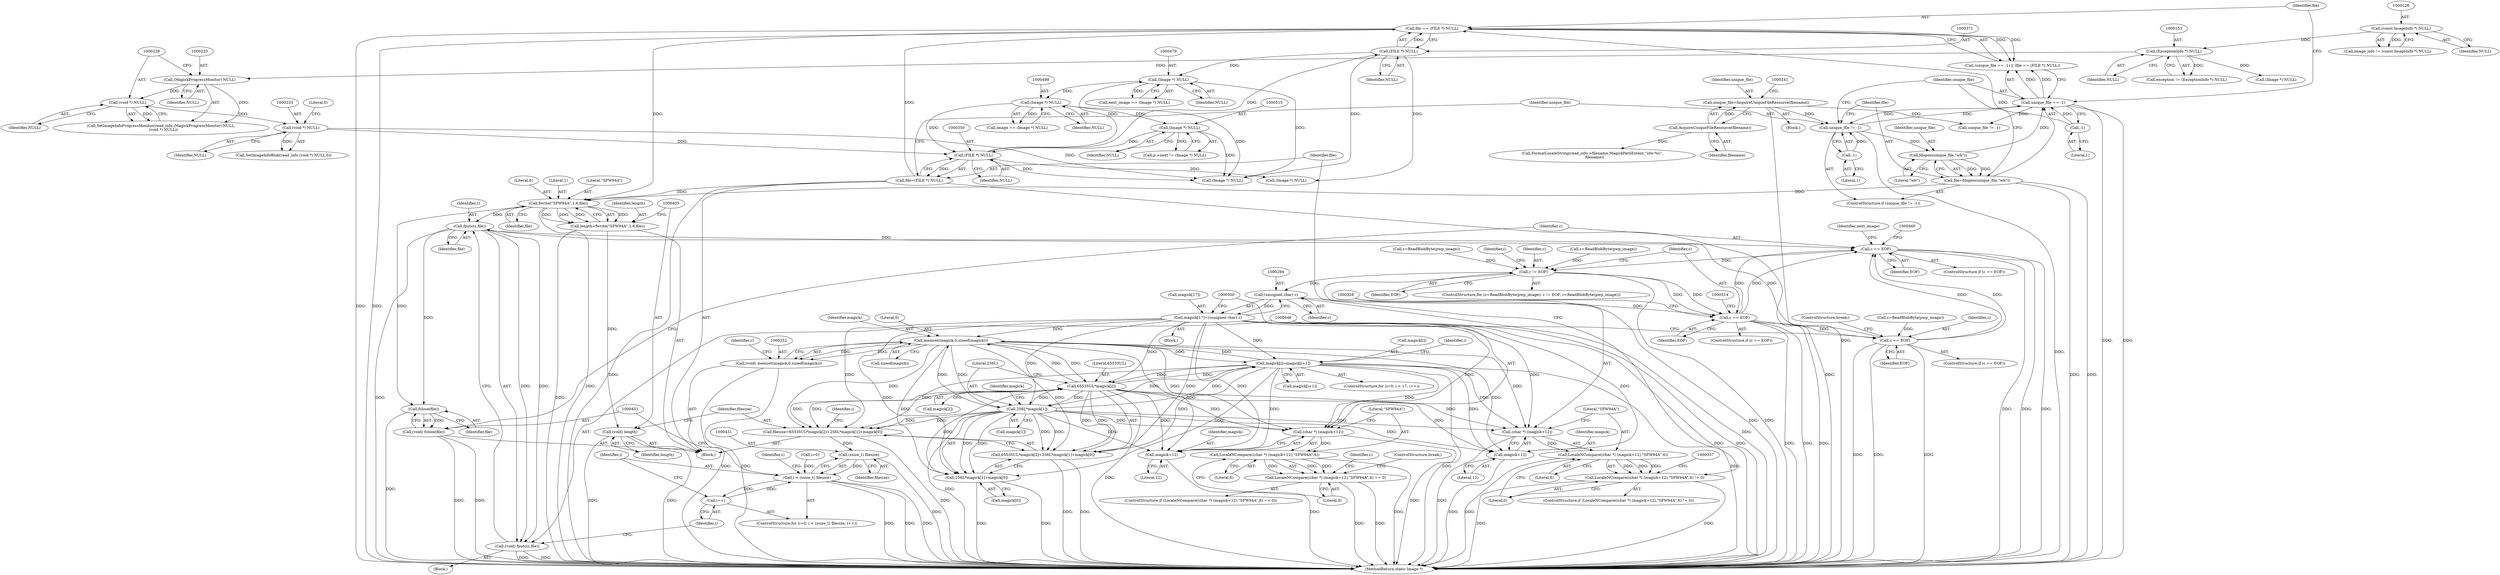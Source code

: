 digraph "1_ImageMagick_6b6bff054d569a77973f2140c0e86366e6168a6c_2@API" {
"1000399" [label="(Call,fwrite(\"SFW94A\",1,6,file))"];
"1000368" [label="(Call,file == (FILE *) NULL)"];
"1000347" [label="(Call,file=(FILE *) NULL)"];
"1000349" [label="(Call,(FILE *) NULL)"];
"1000514" [label="(Call,(Image *) NULL)"];
"1000498" [label="(Call,(Image *) NULL)"];
"1000478" [label="(Call,(Image *) NULL)"];
"1000370" [label="(Call,(FILE *) NULL)"];
"1000232" [label="(Call,(void *) NULL)"];
"1000227" [label="(Call,(void *) NULL)"];
"1000224" [label="(Call,(MagickProgressMonitor) NULL)"];
"1000152" [label="(Call,(ExceptionInfo *) NULL)"];
"1000125" [label="(Call,(const ImageInfo *) NULL)"];
"1000357" [label="(Call,file=fdopen(unique_file,\"wb\"))"];
"1000359" [label="(Call,fdopen(unique_file,\"wb\"))"];
"1000353" [label="(Call,unique_file != -1)"];
"1000364" [label="(Call,unique_file == -1)"];
"1000366" [label="(Call,-1)"];
"1000236" [label="(Call,unique_file=AcquireUniqueFileResource(filename))"];
"1000238" [label="(Call,AcquireUniqueFileResource(filename))"];
"1000355" [label="(Call,-1)"];
"1000397" [label="(Call,length=fwrite(\"SFW94A\",1,6,file))"];
"1000404" [label="(Call,(void) length)"];
"1000447" [label="(Call,fputc(c,file))"];
"1000445" [label="(Call,(void) fputc(c,file))"];
"1000452" [label="(Call,fclose(file))"];
"1000450" [label="(Call,(void) fclose(file))"];
"1000455" [label="(Call,c == EOF)"];
"1000263" [label="(Call,c != EOF)"];
"1000293" [label="(Call,(unsigned char) c)"];
"1000289" [label="(Call,magick[17]=(unsigned char) c)"];
"1000253" [label="(Call,memset(magick,0,sizeof(magick)))"];
"1000251" [label="(Call,(void) memset(magick,0,sizeof(magick)))"];
"1000280" [label="(Call,magick[i]=magick[i+1])"];
"1000299" [label="(Call,(char *) (magick+12))"];
"1000298" [label="(Call,LocaleNCompare((char *) (magick+12),\"SFW94A\",6))"];
"1000297" [label="(Call,LocaleNCompare((char *) (magick+12),\"SFW94A\",6) == 0)"];
"1000301" [label="(Call,magick+12)"];
"1000327" [label="(Call,(char *) (magick+12))"];
"1000326" [label="(Call,LocaleNCompare((char *) (magick+12),\"SFW94A\",6))"];
"1000325" [label="(Call,LocaleNCompare((char *) (magick+12),\"SFW94A\",6) != 0)"];
"1000329" [label="(Call,magick+12)"];
"1000407" [label="(Call,filesize=65535UL*magick[2]+256L*magick[1]+magick[0])"];
"1000430" [label="(Call,(ssize_t) filesize)"];
"1000428" [label="(Call,i < (ssize_t) filesize)"];
"1000433" [label="(Call,i++)"];
"1000410" [label="(Call,65535UL*magick[2])"];
"1000409" [label="(Call,65535UL*magick[2]+256L*magick[1]+magick[0])"];
"1000416" [label="(Call,256L*magick[1])"];
"1000415" [label="(Call,256L*magick[1]+magick[0])"];
"1000309" [label="(Call,c == EOF)"];
"1000441" [label="(Call,c == EOF)"];
"1000457" [label="(Identifier,EOF)"];
"1000333" [label="(Literal,6)"];
"1000227" [label="(Call,(void *) NULL)"];
"1000351" [label="(Identifier,NULL)"];
"1000440" [label="(ControlStructure,if (c == EOF))"];
"1000369" [label="(Identifier,file)"];
"1000429" [label="(Identifier,i)"];
"1000293" [label="(Call,(unsigned char) c)"];
"1000422" [label="(Identifier,magick)"];
"1000397" [label="(Call,length=fwrite(\"SFW94A\",1,6,file))"];
"1000307" [label="(ControlStructure,break;)"];
"1000152" [label="(Call,(ExceptionInfo *) NULL)"];
"1000354" [label="(Identifier,unique_file)"];
"1000357" [label="(Call,file=fdopen(unique_file,\"wb\"))"];
"1000259" [label="(Call,c=ReadBlobByte(pwp_image))"];
"1000284" [label="(Call,magick[i+1])"];
"1000595" [label="(Call,(Image *) NULL)"];
"1000334" [label="(Literal,0)"];
"1000404" [label="(Call,(void) length)"];
"1000410" [label="(Call,65535UL*magick[2])"];
"1000281" [label="(Call,magick[i])"];
"1000305" [label="(Literal,6)"];
"1000295" [label="(Identifier,c)"];
"1000425" [label="(Call,i=0)"];
"1000478" [label="(Call,(Image *) NULL)"];
"1000290" [label="(Call,magick[17])"];
"1000363" [label="(Call,(unique_file == -1) || (file == (FILE *) NULL))"];
"1000329" [label="(Call,magick+12)"];
"1000498" [label="(Call,(Image *) NULL)"];
"1000273" [label="(Identifier,i)"];
"1000407" [label="(Call,filesize=65535UL*magick[2]+256L*magick[1]+magick[0])"];
"1000251" [label="(Call,(void) memset(magick,0,sizeof(magick)))"];
"1000154" [label="(Identifier,NULL)"];
"1000368" [label="(Call,file == (FILE *) NULL)"];
"1000447" [label="(Call,fputc(c,file))"];
"1000254" [label="(Identifier,magick)"];
"1000401" [label="(Literal,1)"];
"1000633" [label="(MethodReturn,static Image *)"];
"1000253" [label="(Call,memset(magick,0,sizeof(magick)))"];
"1000441" [label="(Call,c == EOF)"];
"1000361" [label="(Literal,\"wb\")"];
"1000496" [label="(Call,image == (Image *) NULL)"];
"1000236" [label="(Call,unique_file=AcquireUniqueFileResource(filename))"];
"1000296" [label="(ControlStructure,if (LocaleNCompare((char *) (magick+12),\"SFW94A\",6) == 0))"];
"1000367" [label="(Literal,1)"];
"1000432" [label="(Identifier,filesize)"];
"1000433" [label="(Call,i++)"];
"1000366" [label="(Call,-1)"];
"1000476" [label="(Call,next_image == (Image *) NULL)"];
"1000510" [label="(Call,p->next != (Image *) NULL)"];
"1000353" [label="(Call,unique_file != -1)"];
"1000437" [label="(Identifier,c)"];
"1000444" [label="(ControlStructure,break;)"];
"1000299" [label="(Call,(char *) (magick+12))"];
"1000267" [label="(Identifier,c)"];
"1000348" [label="(Identifier,file)"];
"1000358" [label="(Identifier,file)"];
"1000250" [label="(Block,)"];
"1000150" [label="(Call,exception != (ExceptionInfo *) NULL)"];
"1000326" [label="(Call,LocaleNCompare((char *) (magick+12),\"SFW94A\",6))"];
"1000352" [label="(ControlStructure,if (unique_file != -1))"];
"1000232" [label="(Call,(void *) NULL)"];
"1000238" [label="(Call,AcquireUniqueFileResource(filename))"];
"1000222" [label="(Call,SetImageInfoProgressMonitor(read_info,(MagickProgressMonitor) NULL,\n    (void *) NULL))"];
"1000370" [label="(Call,(FILE *) NULL)"];
"1000359" [label="(Call,fdopen(unique_file,\"wb\"))"];
"1000255" [label="(Literal,0)"];
"1000456" [label="(Identifier,c)"];
"1000400" [label="(Literal,\"SFW94A\")"];
"1000417" [label="(Literal,256L)"];
"1000430" [label="(Call,(ssize_t) filesize)"];
"1000415" [label="(Call,256L*magick[1]+magick[0])"];
"1000306" [label="(Literal,0)"];
"1000372" [label="(Identifier,NULL)"];
"1000280" [label="(Call,magick[i]=magick[i+1])"];
"1000443" [label="(Identifier,EOF)"];
"1000234" [label="(Identifier,NULL)"];
"1000416" [label="(Call,256L*magick[1])"];
"1000330" [label="(Identifier,magick)"];
"1000402" [label="(Literal,6)"];
"1000325" [label="(Call,LocaleNCompare((char *) (magick+12),\"SFW94A\",6) != 0)"];
"1000301" [label="(Call,magick+12)"];
"1000327" [label="(Call,(char *) (magick+12))"];
"1000226" [label="(Identifier,NULL)"];
"1000298" [label="(Call,LocaleNCompare((char *) (magick+12),\"SFW94A\",6))"];
"1000237" [label="(Identifier,unique_file)"];
"1000408" [label="(Identifier,filesize)"];
"1000471" [label="(Identifier,next_image)"];
"1000265" [label="(Identifier,EOF)"];
"1000454" [label="(ControlStructure,if (c == EOF))"];
"1000235" [label="(Literal,0)"];
"1000411" [label="(Literal,65535UL)"];
"1000125" [label="(Call,(const ImageInfo *) NULL)"];
"1000449" [label="(Identifier,file)"];
"1000424" [label="(ControlStructure,for (i=0; i < (ssize_t) filesize; i++))"];
"1000436" [label="(Call,c=ReadBlobByte(pwp_image))"];
"1000356" [label="(Literal,1)"];
"1000127" [label="(Identifier,NULL)"];
"1000412" [label="(Call,magick[2])"];
"1000455" [label="(Call,c == EOF)"];
"1000445" [label="(Call,(void) fputc(c,file))"];
"1000230" [label="(Call,SetImageInfoBlob(read_info,(void *) NULL,0))"];
"1000347" [label="(Call,file=(FILE *) NULL)"];
"1000349" [label="(Call,(FILE *) NULL)"];
"1000297" [label="(Call,LocaleNCompare((char *) (magick+12),\"SFW94A\",6) == 0)"];
"1000279" [label="(Identifier,i)"];
"1000421" [label="(Call,magick[0])"];
"1000331" [label="(Literal,12)"];
"1000403" [label="(Identifier,file)"];
"1000434" [label="(Identifier,i)"];
"1000418" [label="(Call,magick[1])"];
"1000399" [label="(Call,fwrite(\"SFW94A\",1,6,file))"];
"1000260" [label="(Identifier,c)"];
"1000448" [label="(Identifier,c)"];
"1000309" [label="(Call,c == EOF)"];
"1000450" [label="(Call,(void) fclose(file))"];
"1000516" [label="(Identifier,NULL)"];
"1000229" [label="(Identifier,NULL)"];
"1000256" [label="(Call,sizeof(magick))"];
"1000365" [label="(Identifier,unique_file)"];
"1000426" [label="(Identifier,i)"];
"1000302" [label="(Identifier,magick)"];
"1000394" [label="(Call,(Image *) NULL)"];
"1000409" [label="(Call,65535UL*magick[2]+256L*magick[1]+magick[0])"];
"1000224" [label="(Call,(MagickProgressMonitor) NULL)"];
"1000364" [label="(Call,unique_file == -1)"];
"1000271" [label="(ControlStructure,for (i=0; i < 17; i++))"];
"1000398" [label="(Identifier,length)"];
"1000360" [label="(Identifier,unique_file)"];
"1000453" [label="(Identifier,file)"];
"1000311" [label="(Identifier,EOF)"];
"1000270" [label="(Block,)"];
"1000239" [label="(Identifier,filename)"];
"1000355" [label="(Call,-1)"];
"1000406" [label="(Identifier,length)"];
"1000514" [label="(Call,(Image *) NULL)"];
"1000324" [label="(ControlStructure,if (LocaleNCompare((char *) (magick+12),\"SFW94A\",6) != 0))"];
"1000308" [label="(ControlStructure,if (c == EOF))"];
"1000435" [label="(Block,)"];
"1000442" [label="(Identifier,c)"];
"1000242" [label="(Call,FormatLocaleString(read_info->filename,MagickPathExtent,\"sfw:%s\",\n    filename))"];
"1000289" [label="(Call,magick[17]=(unsigned char) c)"];
"1000264" [label="(Identifier,c)"];
"1000428" [label="(Call,i < (ssize_t) filesize)"];
"1000258" [label="(ControlStructure,for (c=ReadBlobByte(pwp_image); c != EOF; c=ReadBlobByte(pwp_image)))"];
"1000310" [label="(Identifier,c)"];
"1000332" [label="(Literal,\"SFW94A\")"];
"1000106" [label="(Block,)"];
"1000304" [label="(Literal,\"SFW94A\")"];
"1000500" [label="(Identifier,NULL)"];
"1000303" [label="(Literal,12)"];
"1000480" [label="(Identifier,NULL)"];
"1000266" [label="(Call,c=ReadBlobByte(pwp_image))"];
"1000123" [label="(Call,image_info != (const ImageInfo *) NULL)"];
"1000263" [label="(Call,c != EOF)"];
"1000576" [label="(Call,unique_file != -1)"];
"1000183" [label="(Call,(Image *) NULL)"];
"1000452" [label="(Call,fclose(file))"];
"1000399" -> "1000397"  [label="AST: "];
"1000399" -> "1000403"  [label="CFG: "];
"1000400" -> "1000399"  [label="AST: "];
"1000401" -> "1000399"  [label="AST: "];
"1000402" -> "1000399"  [label="AST: "];
"1000403" -> "1000399"  [label="AST: "];
"1000397" -> "1000399"  [label="CFG: "];
"1000399" -> "1000633"  [label="DDG: "];
"1000399" -> "1000397"  [label="DDG: "];
"1000399" -> "1000397"  [label="DDG: "];
"1000399" -> "1000397"  [label="DDG: "];
"1000399" -> "1000397"  [label="DDG: "];
"1000368" -> "1000399"  [label="DDG: "];
"1000347" -> "1000399"  [label="DDG: "];
"1000357" -> "1000399"  [label="DDG: "];
"1000399" -> "1000447"  [label="DDG: "];
"1000399" -> "1000452"  [label="DDG: "];
"1000368" -> "1000363"  [label="AST: "];
"1000368" -> "1000370"  [label="CFG: "];
"1000369" -> "1000368"  [label="AST: "];
"1000370" -> "1000368"  [label="AST: "];
"1000363" -> "1000368"  [label="CFG: "];
"1000368" -> "1000633"  [label="DDG: "];
"1000368" -> "1000633"  [label="DDG: "];
"1000368" -> "1000363"  [label="DDG: "];
"1000368" -> "1000363"  [label="DDG: "];
"1000347" -> "1000368"  [label="DDG: "];
"1000357" -> "1000368"  [label="DDG: "];
"1000370" -> "1000368"  [label="DDG: "];
"1000347" -> "1000250"  [label="AST: "];
"1000347" -> "1000349"  [label="CFG: "];
"1000348" -> "1000347"  [label="AST: "];
"1000349" -> "1000347"  [label="AST: "];
"1000354" -> "1000347"  [label="CFG: "];
"1000347" -> "1000633"  [label="DDG: "];
"1000347" -> "1000633"  [label="DDG: "];
"1000349" -> "1000347"  [label="DDG: "];
"1000349" -> "1000351"  [label="CFG: "];
"1000350" -> "1000349"  [label="AST: "];
"1000351" -> "1000349"  [label="AST: "];
"1000514" -> "1000349"  [label="DDG: "];
"1000498" -> "1000349"  [label="DDG: "];
"1000232" -> "1000349"  [label="DDG: "];
"1000349" -> "1000370"  [label="DDG: "];
"1000349" -> "1000394"  [label="DDG: "];
"1000349" -> "1000478"  [label="DDG: "];
"1000349" -> "1000595"  [label="DDG: "];
"1000514" -> "1000510"  [label="AST: "];
"1000514" -> "1000516"  [label="CFG: "];
"1000515" -> "1000514"  [label="AST: "];
"1000516" -> "1000514"  [label="AST: "];
"1000510" -> "1000514"  [label="CFG: "];
"1000514" -> "1000510"  [label="DDG: "];
"1000498" -> "1000514"  [label="DDG: "];
"1000514" -> "1000595"  [label="DDG: "];
"1000498" -> "1000496"  [label="AST: "];
"1000498" -> "1000500"  [label="CFG: "];
"1000499" -> "1000498"  [label="AST: "];
"1000500" -> "1000498"  [label="AST: "];
"1000496" -> "1000498"  [label="CFG: "];
"1000498" -> "1000496"  [label="DDG: "];
"1000478" -> "1000498"  [label="DDG: "];
"1000498" -> "1000595"  [label="DDG: "];
"1000478" -> "1000476"  [label="AST: "];
"1000478" -> "1000480"  [label="CFG: "];
"1000479" -> "1000478"  [label="AST: "];
"1000480" -> "1000478"  [label="AST: "];
"1000476" -> "1000478"  [label="CFG: "];
"1000478" -> "1000476"  [label="DDG: "];
"1000370" -> "1000478"  [label="DDG: "];
"1000478" -> "1000595"  [label="DDG: "];
"1000370" -> "1000372"  [label="CFG: "];
"1000371" -> "1000370"  [label="AST: "];
"1000372" -> "1000370"  [label="AST: "];
"1000370" -> "1000394"  [label="DDG: "];
"1000370" -> "1000595"  [label="DDG: "];
"1000232" -> "1000230"  [label="AST: "];
"1000232" -> "1000234"  [label="CFG: "];
"1000233" -> "1000232"  [label="AST: "];
"1000234" -> "1000232"  [label="AST: "];
"1000235" -> "1000232"  [label="CFG: "];
"1000232" -> "1000230"  [label="DDG: "];
"1000227" -> "1000232"  [label="DDG: "];
"1000232" -> "1000595"  [label="DDG: "];
"1000227" -> "1000222"  [label="AST: "];
"1000227" -> "1000229"  [label="CFG: "];
"1000228" -> "1000227"  [label="AST: "];
"1000229" -> "1000227"  [label="AST: "];
"1000222" -> "1000227"  [label="CFG: "];
"1000227" -> "1000222"  [label="DDG: "];
"1000224" -> "1000227"  [label="DDG: "];
"1000224" -> "1000222"  [label="AST: "];
"1000224" -> "1000226"  [label="CFG: "];
"1000225" -> "1000224"  [label="AST: "];
"1000226" -> "1000224"  [label="AST: "];
"1000228" -> "1000224"  [label="CFG: "];
"1000224" -> "1000222"  [label="DDG: "];
"1000152" -> "1000224"  [label="DDG: "];
"1000152" -> "1000150"  [label="AST: "];
"1000152" -> "1000154"  [label="CFG: "];
"1000153" -> "1000152"  [label="AST: "];
"1000154" -> "1000152"  [label="AST: "];
"1000150" -> "1000152"  [label="CFG: "];
"1000152" -> "1000150"  [label="DDG: "];
"1000125" -> "1000152"  [label="DDG: "];
"1000152" -> "1000183"  [label="DDG: "];
"1000125" -> "1000123"  [label="AST: "];
"1000125" -> "1000127"  [label="CFG: "];
"1000126" -> "1000125"  [label="AST: "];
"1000127" -> "1000125"  [label="AST: "];
"1000123" -> "1000125"  [label="CFG: "];
"1000125" -> "1000123"  [label="DDG: "];
"1000357" -> "1000352"  [label="AST: "];
"1000357" -> "1000359"  [label="CFG: "];
"1000358" -> "1000357"  [label="AST: "];
"1000359" -> "1000357"  [label="AST: "];
"1000365" -> "1000357"  [label="CFG: "];
"1000357" -> "1000633"  [label="DDG: "];
"1000357" -> "1000633"  [label="DDG: "];
"1000359" -> "1000357"  [label="DDG: "];
"1000359" -> "1000357"  [label="DDG: "];
"1000359" -> "1000361"  [label="CFG: "];
"1000360" -> "1000359"  [label="AST: "];
"1000361" -> "1000359"  [label="AST: "];
"1000353" -> "1000359"  [label="DDG: "];
"1000359" -> "1000364"  [label="DDG: "];
"1000353" -> "1000352"  [label="AST: "];
"1000353" -> "1000355"  [label="CFG: "];
"1000354" -> "1000353"  [label="AST: "];
"1000355" -> "1000353"  [label="AST: "];
"1000358" -> "1000353"  [label="CFG: "];
"1000365" -> "1000353"  [label="CFG: "];
"1000353" -> "1000633"  [label="DDG: "];
"1000364" -> "1000353"  [label="DDG: "];
"1000236" -> "1000353"  [label="DDG: "];
"1000355" -> "1000353"  [label="DDG: "];
"1000353" -> "1000364"  [label="DDG: "];
"1000364" -> "1000363"  [label="AST: "];
"1000364" -> "1000366"  [label="CFG: "];
"1000365" -> "1000364"  [label="AST: "];
"1000366" -> "1000364"  [label="AST: "];
"1000369" -> "1000364"  [label="CFG: "];
"1000363" -> "1000364"  [label="CFG: "];
"1000364" -> "1000633"  [label="DDG: "];
"1000364" -> "1000633"  [label="DDG: "];
"1000364" -> "1000363"  [label="DDG: "];
"1000364" -> "1000363"  [label="DDG: "];
"1000366" -> "1000364"  [label="DDG: "];
"1000364" -> "1000576"  [label="DDG: "];
"1000366" -> "1000367"  [label="CFG: "];
"1000367" -> "1000366"  [label="AST: "];
"1000236" -> "1000106"  [label="AST: "];
"1000236" -> "1000238"  [label="CFG: "];
"1000237" -> "1000236"  [label="AST: "];
"1000238" -> "1000236"  [label="AST: "];
"1000241" -> "1000236"  [label="CFG: "];
"1000236" -> "1000633"  [label="DDG: "];
"1000238" -> "1000236"  [label="DDG: "];
"1000236" -> "1000576"  [label="DDG: "];
"1000238" -> "1000239"  [label="CFG: "];
"1000239" -> "1000238"  [label="AST: "];
"1000238" -> "1000242"  [label="DDG: "];
"1000355" -> "1000356"  [label="CFG: "];
"1000356" -> "1000355"  [label="AST: "];
"1000397" -> "1000250"  [label="AST: "];
"1000398" -> "1000397"  [label="AST: "];
"1000405" -> "1000397"  [label="CFG: "];
"1000397" -> "1000633"  [label="DDG: "];
"1000397" -> "1000404"  [label="DDG: "];
"1000404" -> "1000250"  [label="AST: "];
"1000404" -> "1000406"  [label="CFG: "];
"1000405" -> "1000404"  [label="AST: "];
"1000406" -> "1000404"  [label="AST: "];
"1000408" -> "1000404"  [label="CFG: "];
"1000404" -> "1000633"  [label="DDG: "];
"1000404" -> "1000633"  [label="DDG: "];
"1000447" -> "1000445"  [label="AST: "];
"1000447" -> "1000449"  [label="CFG: "];
"1000448" -> "1000447"  [label="AST: "];
"1000449" -> "1000447"  [label="AST: "];
"1000445" -> "1000447"  [label="CFG: "];
"1000447" -> "1000633"  [label="DDG: "];
"1000447" -> "1000445"  [label="DDG: "];
"1000447" -> "1000445"  [label="DDG: "];
"1000441" -> "1000447"  [label="DDG: "];
"1000447" -> "1000452"  [label="DDG: "];
"1000447" -> "1000455"  [label="DDG: "];
"1000445" -> "1000435"  [label="AST: "];
"1000446" -> "1000445"  [label="AST: "];
"1000434" -> "1000445"  [label="CFG: "];
"1000445" -> "1000633"  [label="DDG: "];
"1000445" -> "1000633"  [label="DDG: "];
"1000452" -> "1000450"  [label="AST: "];
"1000452" -> "1000453"  [label="CFG: "];
"1000453" -> "1000452"  [label="AST: "];
"1000450" -> "1000452"  [label="CFG: "];
"1000452" -> "1000633"  [label="DDG: "];
"1000452" -> "1000450"  [label="DDG: "];
"1000450" -> "1000250"  [label="AST: "];
"1000451" -> "1000450"  [label="AST: "];
"1000456" -> "1000450"  [label="CFG: "];
"1000450" -> "1000633"  [label="DDG: "];
"1000450" -> "1000633"  [label="DDG: "];
"1000455" -> "1000454"  [label="AST: "];
"1000455" -> "1000457"  [label="CFG: "];
"1000456" -> "1000455"  [label="AST: "];
"1000457" -> "1000455"  [label="AST: "];
"1000460" -> "1000455"  [label="CFG: "];
"1000471" -> "1000455"  [label="CFG: "];
"1000455" -> "1000633"  [label="DDG: "];
"1000455" -> "1000633"  [label="DDG: "];
"1000455" -> "1000633"  [label="DDG: "];
"1000455" -> "1000263"  [label="DDG: "];
"1000309" -> "1000455"  [label="DDG: "];
"1000309" -> "1000455"  [label="DDG: "];
"1000441" -> "1000455"  [label="DDG: "];
"1000441" -> "1000455"  [label="DDG: "];
"1000263" -> "1000258"  [label="AST: "];
"1000263" -> "1000265"  [label="CFG: "];
"1000264" -> "1000263"  [label="AST: "];
"1000265" -> "1000263"  [label="AST: "];
"1000273" -> "1000263"  [label="CFG: "];
"1000310" -> "1000263"  [label="CFG: "];
"1000263" -> "1000633"  [label="DDG: "];
"1000263" -> "1000633"  [label="DDG: "];
"1000259" -> "1000263"  [label="DDG: "];
"1000266" -> "1000263"  [label="DDG: "];
"1000263" -> "1000293"  [label="DDG: "];
"1000263" -> "1000309"  [label="DDG: "];
"1000263" -> "1000309"  [label="DDG: "];
"1000293" -> "1000289"  [label="AST: "];
"1000293" -> "1000295"  [label="CFG: "];
"1000294" -> "1000293"  [label="AST: "];
"1000295" -> "1000293"  [label="AST: "];
"1000289" -> "1000293"  [label="CFG: "];
"1000293" -> "1000633"  [label="DDG: "];
"1000293" -> "1000289"  [label="DDG: "];
"1000293" -> "1000309"  [label="DDG: "];
"1000289" -> "1000270"  [label="AST: "];
"1000290" -> "1000289"  [label="AST: "];
"1000300" -> "1000289"  [label="CFG: "];
"1000289" -> "1000633"  [label="DDG: "];
"1000289" -> "1000633"  [label="DDG: "];
"1000289" -> "1000253"  [label="DDG: "];
"1000289" -> "1000280"  [label="DDG: "];
"1000289" -> "1000299"  [label="DDG: "];
"1000289" -> "1000301"  [label="DDG: "];
"1000289" -> "1000327"  [label="DDG: "];
"1000289" -> "1000329"  [label="DDG: "];
"1000289" -> "1000407"  [label="DDG: "];
"1000289" -> "1000410"  [label="DDG: "];
"1000289" -> "1000409"  [label="DDG: "];
"1000289" -> "1000416"  [label="DDG: "];
"1000289" -> "1000415"  [label="DDG: "];
"1000253" -> "1000251"  [label="AST: "];
"1000253" -> "1000256"  [label="CFG: "];
"1000254" -> "1000253"  [label="AST: "];
"1000255" -> "1000253"  [label="AST: "];
"1000256" -> "1000253"  [label="AST: "];
"1000251" -> "1000253"  [label="CFG: "];
"1000253" -> "1000251"  [label="DDG: "];
"1000253" -> "1000251"  [label="DDG: "];
"1000410" -> "1000253"  [label="DDG: "];
"1000416" -> "1000253"  [label="DDG: "];
"1000280" -> "1000253"  [label="DDG: "];
"1000253" -> "1000280"  [label="DDG: "];
"1000253" -> "1000299"  [label="DDG: "];
"1000253" -> "1000301"  [label="DDG: "];
"1000253" -> "1000327"  [label="DDG: "];
"1000253" -> "1000329"  [label="DDG: "];
"1000253" -> "1000407"  [label="DDG: "];
"1000253" -> "1000410"  [label="DDG: "];
"1000253" -> "1000409"  [label="DDG: "];
"1000253" -> "1000416"  [label="DDG: "];
"1000253" -> "1000415"  [label="DDG: "];
"1000251" -> "1000250"  [label="AST: "];
"1000252" -> "1000251"  [label="AST: "];
"1000260" -> "1000251"  [label="CFG: "];
"1000251" -> "1000633"  [label="DDG: "];
"1000251" -> "1000633"  [label="DDG: "];
"1000280" -> "1000271"  [label="AST: "];
"1000280" -> "1000284"  [label="CFG: "];
"1000281" -> "1000280"  [label="AST: "];
"1000284" -> "1000280"  [label="AST: "];
"1000279" -> "1000280"  [label="CFG: "];
"1000280" -> "1000633"  [label="DDG: "];
"1000280" -> "1000633"  [label="DDG: "];
"1000410" -> "1000280"  [label="DDG: "];
"1000416" -> "1000280"  [label="DDG: "];
"1000280" -> "1000299"  [label="DDG: "];
"1000280" -> "1000301"  [label="DDG: "];
"1000280" -> "1000327"  [label="DDG: "];
"1000280" -> "1000329"  [label="DDG: "];
"1000280" -> "1000407"  [label="DDG: "];
"1000280" -> "1000410"  [label="DDG: "];
"1000280" -> "1000409"  [label="DDG: "];
"1000280" -> "1000416"  [label="DDG: "];
"1000280" -> "1000415"  [label="DDG: "];
"1000299" -> "1000298"  [label="AST: "];
"1000299" -> "1000301"  [label="CFG: "];
"1000300" -> "1000299"  [label="AST: "];
"1000301" -> "1000299"  [label="AST: "];
"1000304" -> "1000299"  [label="CFG: "];
"1000299" -> "1000633"  [label="DDG: "];
"1000299" -> "1000298"  [label="DDG: "];
"1000410" -> "1000299"  [label="DDG: "];
"1000416" -> "1000299"  [label="DDG: "];
"1000298" -> "1000297"  [label="AST: "];
"1000298" -> "1000305"  [label="CFG: "];
"1000304" -> "1000298"  [label="AST: "];
"1000305" -> "1000298"  [label="AST: "];
"1000306" -> "1000298"  [label="CFG: "];
"1000298" -> "1000633"  [label="DDG: "];
"1000298" -> "1000297"  [label="DDG: "];
"1000298" -> "1000297"  [label="DDG: "];
"1000298" -> "1000297"  [label="DDG: "];
"1000297" -> "1000296"  [label="AST: "];
"1000297" -> "1000306"  [label="CFG: "];
"1000306" -> "1000297"  [label="AST: "];
"1000307" -> "1000297"  [label="CFG: "];
"1000267" -> "1000297"  [label="CFG: "];
"1000297" -> "1000633"  [label="DDG: "];
"1000297" -> "1000633"  [label="DDG: "];
"1000301" -> "1000303"  [label="CFG: "];
"1000302" -> "1000301"  [label="AST: "];
"1000303" -> "1000301"  [label="AST: "];
"1000301" -> "1000633"  [label="DDG: "];
"1000410" -> "1000301"  [label="DDG: "];
"1000416" -> "1000301"  [label="DDG: "];
"1000327" -> "1000326"  [label="AST: "];
"1000327" -> "1000329"  [label="CFG: "];
"1000328" -> "1000327"  [label="AST: "];
"1000329" -> "1000327"  [label="AST: "];
"1000332" -> "1000327"  [label="CFG: "];
"1000327" -> "1000633"  [label="DDG: "];
"1000327" -> "1000326"  [label="DDG: "];
"1000410" -> "1000327"  [label="DDG: "];
"1000416" -> "1000327"  [label="DDG: "];
"1000326" -> "1000325"  [label="AST: "];
"1000326" -> "1000333"  [label="CFG: "];
"1000332" -> "1000326"  [label="AST: "];
"1000333" -> "1000326"  [label="AST: "];
"1000334" -> "1000326"  [label="CFG: "];
"1000326" -> "1000633"  [label="DDG: "];
"1000326" -> "1000325"  [label="DDG: "];
"1000326" -> "1000325"  [label="DDG: "];
"1000326" -> "1000325"  [label="DDG: "];
"1000325" -> "1000324"  [label="AST: "];
"1000325" -> "1000334"  [label="CFG: "];
"1000334" -> "1000325"  [label="AST: "];
"1000337" -> "1000325"  [label="CFG: "];
"1000348" -> "1000325"  [label="CFG: "];
"1000325" -> "1000633"  [label="DDG: "];
"1000325" -> "1000633"  [label="DDG: "];
"1000329" -> "1000331"  [label="CFG: "];
"1000330" -> "1000329"  [label="AST: "];
"1000331" -> "1000329"  [label="AST: "];
"1000329" -> "1000633"  [label="DDG: "];
"1000410" -> "1000329"  [label="DDG: "];
"1000416" -> "1000329"  [label="DDG: "];
"1000407" -> "1000250"  [label="AST: "];
"1000407" -> "1000409"  [label="CFG: "];
"1000408" -> "1000407"  [label="AST: "];
"1000409" -> "1000407"  [label="AST: "];
"1000426" -> "1000407"  [label="CFG: "];
"1000407" -> "1000633"  [label="DDG: "];
"1000410" -> "1000407"  [label="DDG: "];
"1000410" -> "1000407"  [label="DDG: "];
"1000416" -> "1000407"  [label="DDG: "];
"1000416" -> "1000407"  [label="DDG: "];
"1000407" -> "1000430"  [label="DDG: "];
"1000430" -> "1000428"  [label="AST: "];
"1000430" -> "1000432"  [label="CFG: "];
"1000431" -> "1000430"  [label="AST: "];
"1000432" -> "1000430"  [label="AST: "];
"1000428" -> "1000430"  [label="CFG: "];
"1000430" -> "1000633"  [label="DDG: "];
"1000430" -> "1000428"  [label="DDG: "];
"1000428" -> "1000424"  [label="AST: "];
"1000429" -> "1000428"  [label="AST: "];
"1000437" -> "1000428"  [label="CFG: "];
"1000451" -> "1000428"  [label="CFG: "];
"1000428" -> "1000633"  [label="DDG: "];
"1000428" -> "1000633"  [label="DDG: "];
"1000428" -> "1000633"  [label="DDG: "];
"1000433" -> "1000428"  [label="DDG: "];
"1000425" -> "1000428"  [label="DDG: "];
"1000428" -> "1000433"  [label="DDG: "];
"1000433" -> "1000424"  [label="AST: "];
"1000433" -> "1000434"  [label="CFG: "];
"1000434" -> "1000433"  [label="AST: "];
"1000429" -> "1000433"  [label="CFG: "];
"1000410" -> "1000409"  [label="AST: "];
"1000410" -> "1000412"  [label="CFG: "];
"1000411" -> "1000410"  [label="AST: "];
"1000412" -> "1000410"  [label="AST: "];
"1000417" -> "1000410"  [label="CFG: "];
"1000410" -> "1000633"  [label="DDG: "];
"1000410" -> "1000409"  [label="DDG: "];
"1000410" -> "1000409"  [label="DDG: "];
"1000416" -> "1000410"  [label="DDG: "];
"1000410" -> "1000416"  [label="DDG: "];
"1000410" -> "1000415"  [label="DDG: "];
"1000409" -> "1000415"  [label="CFG: "];
"1000415" -> "1000409"  [label="AST: "];
"1000409" -> "1000633"  [label="DDG: "];
"1000409" -> "1000633"  [label="DDG: "];
"1000416" -> "1000409"  [label="DDG: "];
"1000416" -> "1000409"  [label="DDG: "];
"1000416" -> "1000415"  [label="AST: "];
"1000416" -> "1000418"  [label="CFG: "];
"1000417" -> "1000416"  [label="AST: "];
"1000418" -> "1000416"  [label="AST: "];
"1000422" -> "1000416"  [label="CFG: "];
"1000416" -> "1000633"  [label="DDG: "];
"1000416" -> "1000415"  [label="DDG: "];
"1000416" -> "1000415"  [label="DDG: "];
"1000415" -> "1000421"  [label="CFG: "];
"1000421" -> "1000415"  [label="AST: "];
"1000415" -> "1000633"  [label="DDG: "];
"1000415" -> "1000633"  [label="DDG: "];
"1000309" -> "1000308"  [label="AST: "];
"1000309" -> "1000311"  [label="CFG: "];
"1000310" -> "1000309"  [label="AST: "];
"1000311" -> "1000309"  [label="AST: "];
"1000314" -> "1000309"  [label="CFG: "];
"1000328" -> "1000309"  [label="CFG: "];
"1000309" -> "1000633"  [label="DDG: "];
"1000309" -> "1000633"  [label="DDG: "];
"1000309" -> "1000633"  [label="DDG: "];
"1000309" -> "1000441"  [label="DDG: "];
"1000441" -> "1000440"  [label="AST: "];
"1000441" -> "1000443"  [label="CFG: "];
"1000442" -> "1000441"  [label="AST: "];
"1000443" -> "1000441"  [label="AST: "];
"1000444" -> "1000441"  [label="CFG: "];
"1000446" -> "1000441"  [label="CFG: "];
"1000441" -> "1000633"  [label="DDG: "];
"1000441" -> "1000633"  [label="DDG: "];
"1000441" -> "1000633"  [label="DDG: "];
"1000436" -> "1000441"  [label="DDG: "];
}
